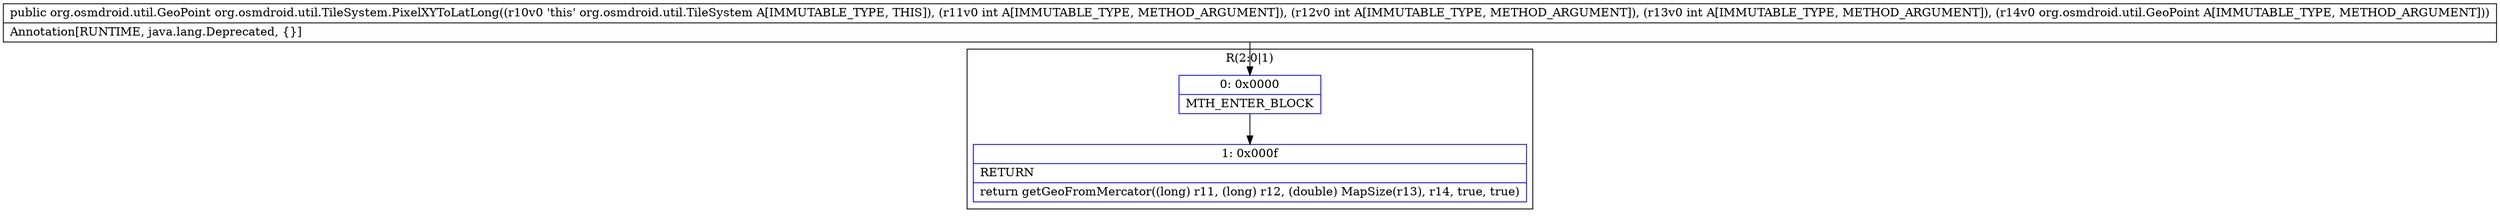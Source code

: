 digraph "CFG fororg.osmdroid.util.TileSystem.PixelXYToLatLong(IIILorg\/osmdroid\/util\/GeoPoint;)Lorg\/osmdroid\/util\/GeoPoint;" {
subgraph cluster_Region_770007068 {
label = "R(2:0|1)";
node [shape=record,color=blue];
Node_0 [shape=record,label="{0\:\ 0x0000|MTH_ENTER_BLOCK\l}"];
Node_1 [shape=record,label="{1\:\ 0x000f|RETURN\l|return getGeoFromMercator((long) r11, (long) r12, (double) MapSize(r13), r14, true, true)\l}"];
}
MethodNode[shape=record,label="{public org.osmdroid.util.GeoPoint org.osmdroid.util.TileSystem.PixelXYToLatLong((r10v0 'this' org.osmdroid.util.TileSystem A[IMMUTABLE_TYPE, THIS]), (r11v0 int A[IMMUTABLE_TYPE, METHOD_ARGUMENT]), (r12v0 int A[IMMUTABLE_TYPE, METHOD_ARGUMENT]), (r13v0 int A[IMMUTABLE_TYPE, METHOD_ARGUMENT]), (r14v0 org.osmdroid.util.GeoPoint A[IMMUTABLE_TYPE, METHOD_ARGUMENT]))  | Annotation[RUNTIME, java.lang.Deprecated, \{\}]\l}"];
MethodNode -> Node_0;
Node_0 -> Node_1;
}

